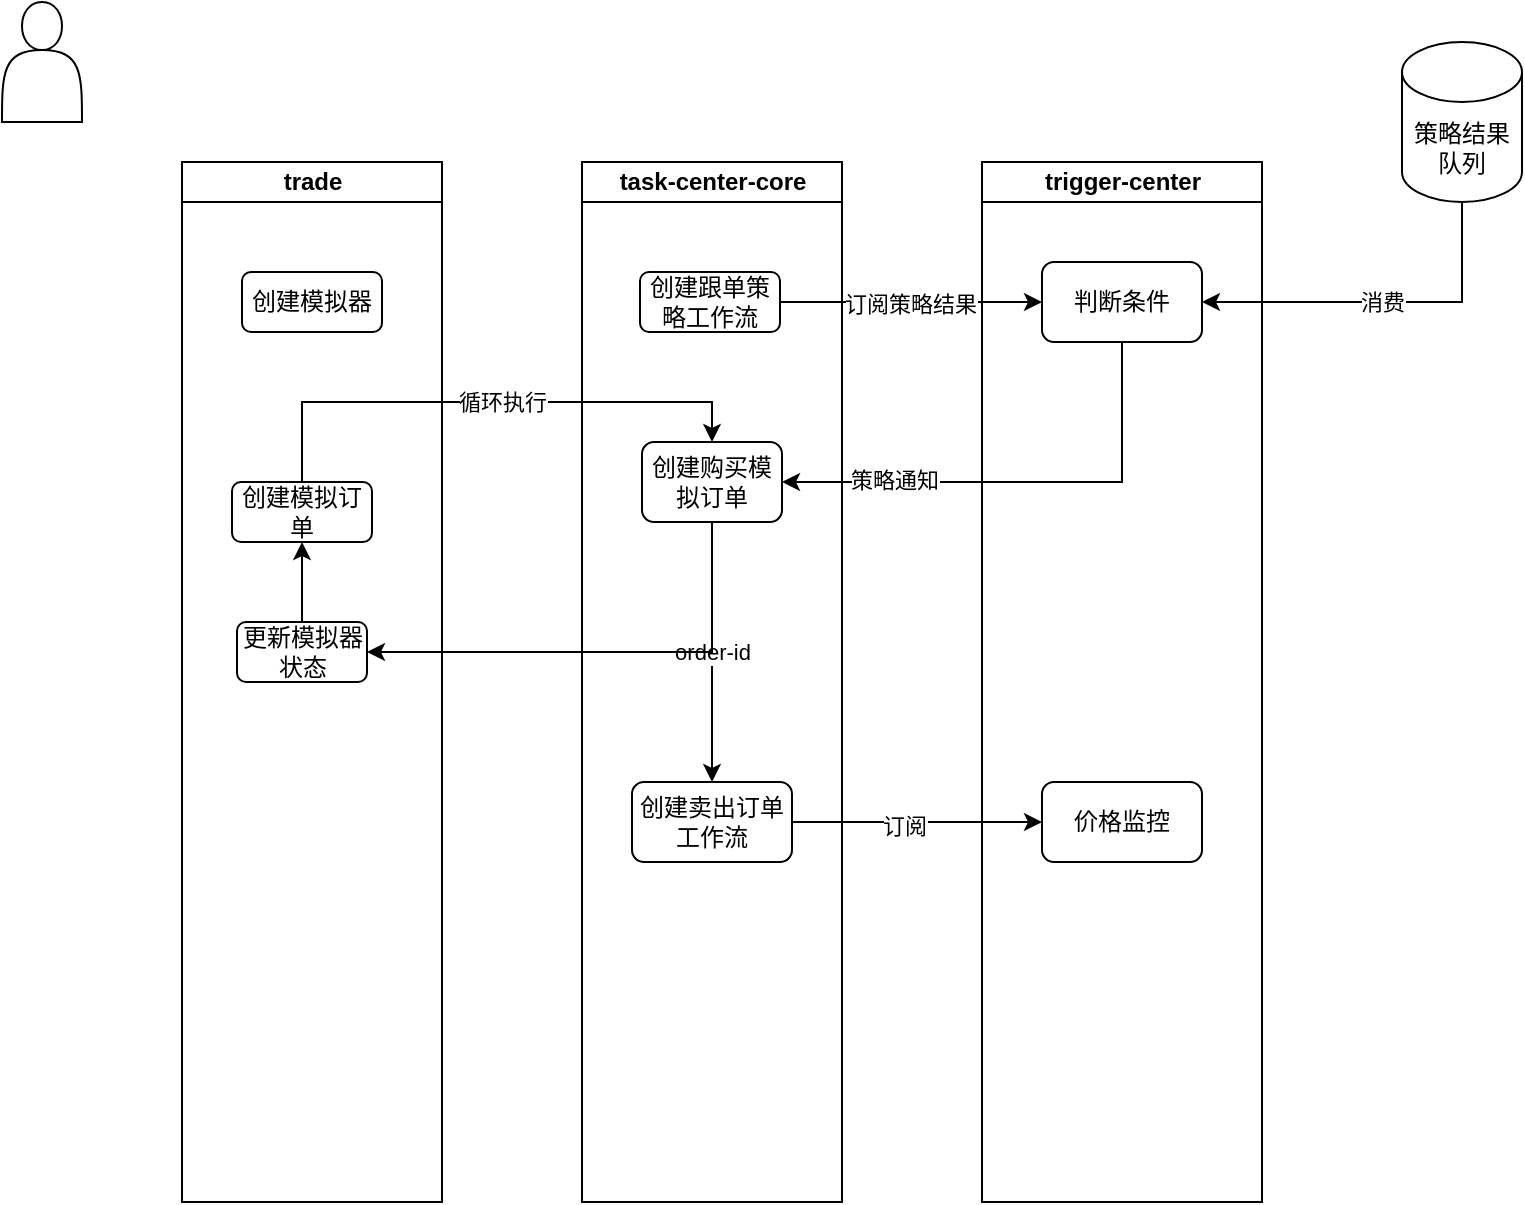 <mxfile version="27.1.1">
  <diagram name="第 1 页" id="Wm7DjzOjhY3zY5XrvVqz">
    <mxGraphModel dx="1410" dy="775" grid="1" gridSize="10" guides="1" tooltips="1" connect="1" arrows="1" fold="1" page="1" pageScale="1" pageWidth="827" pageHeight="1169" math="0" shadow="0">
      <root>
        <mxCell id="0" />
        <mxCell id="1" parent="0" />
        <mxCell id="tRNVDW8AJXRH3d491mD7-56" value="" style="shape=actor;whiteSpace=wrap;html=1;" vertex="1" parent="1">
          <mxGeometry x="40" y="60" width="40" height="60" as="geometry" />
        </mxCell>
        <mxCell id="tRNVDW8AJXRH3d491mD7-66" style="edgeStyle=orthogonalEdgeStyle;rounded=0;orthogonalLoop=1;jettySize=auto;html=1;exitX=0.5;exitY=1;exitDx=0;exitDy=0;exitPerimeter=0;entryX=1;entryY=0.5;entryDx=0;entryDy=0;" edge="1" parent="1" source="tRNVDW8AJXRH3d491mD7-62" target="tRNVDW8AJXRH3d491mD7-61">
          <mxGeometry relative="1" as="geometry" />
        </mxCell>
        <mxCell id="tRNVDW8AJXRH3d491mD7-70" value="消费" style="edgeLabel;html=1;align=center;verticalAlign=middle;resizable=0;points=[];" vertex="1" connectable="0" parent="tRNVDW8AJXRH3d491mD7-66">
          <mxGeometry relative="1" as="geometry">
            <mxPoint as="offset" />
          </mxGeometry>
        </mxCell>
        <mxCell id="tRNVDW8AJXRH3d491mD7-62" value="策略结果队列" style="shape=cylinder3;whiteSpace=wrap;html=1;boundedLbl=1;backgroundOutline=1;size=15;" vertex="1" parent="1">
          <mxGeometry x="740" y="80" width="60" height="80" as="geometry" />
        </mxCell>
        <mxCell id="tRNVDW8AJXRH3d491mD7-55" value="trigger-center" style="swimlane;startSize=20;html=1;" vertex="1" parent="1">
          <mxGeometry x="530" y="140" width="140" height="520" as="geometry" />
        </mxCell>
        <mxCell id="tRNVDW8AJXRH3d491mD7-61" value="判断条件" style="rounded=1;whiteSpace=wrap;html=1;" vertex="1" parent="tRNVDW8AJXRH3d491mD7-55">
          <mxGeometry x="30" y="50" width="80" height="40" as="geometry" />
        </mxCell>
        <mxCell id="tRNVDW8AJXRH3d491mD7-81" value="价格监控" style="rounded=1;whiteSpace=wrap;html=1;" vertex="1" parent="tRNVDW8AJXRH3d491mD7-55">
          <mxGeometry x="30" y="310" width="80" height="40" as="geometry" />
        </mxCell>
        <mxCell id="tRNVDW8AJXRH3d491mD7-63" style="edgeStyle=orthogonalEdgeStyle;rounded=0;orthogonalLoop=1;jettySize=auto;html=1;exitX=1;exitY=0.5;exitDx=0;exitDy=0;entryX=0;entryY=0.5;entryDx=0;entryDy=0;" edge="1" parent="1" source="tRNVDW8AJXRH3d491mD7-60" target="tRNVDW8AJXRH3d491mD7-61">
          <mxGeometry relative="1" as="geometry" />
        </mxCell>
        <mxCell id="tRNVDW8AJXRH3d491mD7-64" value="订阅策略结果" style="edgeLabel;html=1;align=center;verticalAlign=middle;resizable=0;points=[];" vertex="1" connectable="0" parent="tRNVDW8AJXRH3d491mD7-63">
          <mxGeometry x="-0.016" y="-1" relative="1" as="geometry">
            <mxPoint as="offset" />
          </mxGeometry>
        </mxCell>
        <mxCell id="tRNVDW8AJXRH3d491mD7-53" value="trade" style="swimlane;startSize=20;html=1;" vertex="1" parent="1">
          <mxGeometry x="130" y="140" width="130" height="520" as="geometry" />
        </mxCell>
        <mxCell id="tRNVDW8AJXRH3d491mD7-59" value="创建模拟器" style="rounded=1;whiteSpace=wrap;html=1;" vertex="1" parent="tRNVDW8AJXRH3d491mD7-53">
          <mxGeometry x="30" y="55" width="70" height="30" as="geometry" />
        </mxCell>
        <mxCell id="tRNVDW8AJXRH3d491mD7-87" style="edgeStyle=orthogonalEdgeStyle;rounded=0;orthogonalLoop=1;jettySize=auto;html=1;exitX=0.5;exitY=0;exitDx=0;exitDy=0;entryX=0.5;entryY=1;entryDx=0;entryDy=0;" edge="1" parent="tRNVDW8AJXRH3d491mD7-53" source="tRNVDW8AJXRH3d491mD7-75" target="tRNVDW8AJXRH3d491mD7-85">
          <mxGeometry relative="1" as="geometry" />
        </mxCell>
        <mxCell id="tRNVDW8AJXRH3d491mD7-75" value="更新模拟器状态" style="rounded=1;whiteSpace=wrap;html=1;" vertex="1" parent="tRNVDW8AJXRH3d491mD7-53">
          <mxGeometry x="27.5" y="230" width="65" height="30" as="geometry" />
        </mxCell>
        <mxCell id="tRNVDW8AJXRH3d491mD7-85" value="创建模拟订单" style="rounded=1;whiteSpace=wrap;html=1;" vertex="1" parent="tRNVDW8AJXRH3d491mD7-53">
          <mxGeometry x="25" y="160" width="70" height="30" as="geometry" />
        </mxCell>
        <mxCell id="tRNVDW8AJXRH3d491mD7-54" value="task-center-core" style="swimlane;startSize=20;html=1;" vertex="1" parent="1">
          <mxGeometry x="330" y="140" width="130" height="520" as="geometry" />
        </mxCell>
        <mxCell id="tRNVDW8AJXRH3d491mD7-60" value="创建跟单策略工作流" style="rounded=1;whiteSpace=wrap;html=1;" vertex="1" parent="tRNVDW8AJXRH3d491mD7-54">
          <mxGeometry x="29" y="55" width="70" height="30" as="geometry" />
        </mxCell>
        <mxCell id="tRNVDW8AJXRH3d491mD7-80" value="order-id" style="edgeStyle=orthogonalEdgeStyle;rounded=0;orthogonalLoop=1;jettySize=auto;html=1;exitX=0.5;exitY=1;exitDx=0;exitDy=0;entryX=0.5;entryY=0;entryDx=0;entryDy=0;" edge="1" parent="tRNVDW8AJXRH3d491mD7-54" source="tRNVDW8AJXRH3d491mD7-65" target="tRNVDW8AJXRH3d491mD7-79">
          <mxGeometry relative="1" as="geometry" />
        </mxCell>
        <mxCell id="tRNVDW8AJXRH3d491mD7-65" value="创建购买模拟订单" style="rounded=1;whiteSpace=wrap;html=1;" vertex="1" parent="tRNVDW8AJXRH3d491mD7-54">
          <mxGeometry x="30" y="140" width="70" height="40" as="geometry" />
        </mxCell>
        <mxCell id="tRNVDW8AJXRH3d491mD7-79" value="创建卖出订单工作流" style="rounded=1;whiteSpace=wrap;html=1;" vertex="1" parent="tRNVDW8AJXRH3d491mD7-54">
          <mxGeometry x="25" y="310" width="80" height="40" as="geometry" />
        </mxCell>
        <mxCell id="tRNVDW8AJXRH3d491mD7-68" style="edgeStyle=orthogonalEdgeStyle;rounded=0;orthogonalLoop=1;jettySize=auto;html=1;exitX=0.5;exitY=1;exitDx=0;exitDy=0;entryX=1;entryY=0.5;entryDx=0;entryDy=0;" edge="1" parent="1" source="tRNVDW8AJXRH3d491mD7-61" target="tRNVDW8AJXRH3d491mD7-65">
          <mxGeometry relative="1" as="geometry" />
        </mxCell>
        <mxCell id="tRNVDW8AJXRH3d491mD7-69" value="策略通知" style="edgeLabel;html=1;align=center;verticalAlign=middle;resizable=0;points=[];" vertex="1" connectable="0" parent="tRNVDW8AJXRH3d491mD7-68">
          <mxGeometry x="0.532" y="-1" relative="1" as="geometry">
            <mxPoint as="offset" />
          </mxGeometry>
        </mxCell>
        <mxCell id="tRNVDW8AJXRH3d491mD7-82" style="edgeStyle=orthogonalEdgeStyle;rounded=0;orthogonalLoop=1;jettySize=auto;html=1;exitX=1;exitY=0.5;exitDx=0;exitDy=0;entryX=0;entryY=0.5;entryDx=0;entryDy=0;" edge="1" parent="1" source="tRNVDW8AJXRH3d491mD7-79" target="tRNVDW8AJXRH3d491mD7-81">
          <mxGeometry relative="1" as="geometry" />
        </mxCell>
        <mxCell id="tRNVDW8AJXRH3d491mD7-83" value="订阅" style="edgeLabel;html=1;align=center;verticalAlign=middle;resizable=0;points=[];" vertex="1" connectable="0" parent="tRNVDW8AJXRH3d491mD7-82">
          <mxGeometry x="-0.104" y="-2" relative="1" as="geometry">
            <mxPoint as="offset" />
          </mxGeometry>
        </mxCell>
        <mxCell id="tRNVDW8AJXRH3d491mD7-86" style="edgeStyle=orthogonalEdgeStyle;rounded=0;orthogonalLoop=1;jettySize=auto;html=1;exitX=0.5;exitY=1;exitDx=0;exitDy=0;entryX=1;entryY=0.5;entryDx=0;entryDy=0;" edge="1" parent="1" source="tRNVDW8AJXRH3d491mD7-65" target="tRNVDW8AJXRH3d491mD7-75">
          <mxGeometry relative="1" as="geometry" />
        </mxCell>
        <mxCell id="tRNVDW8AJXRH3d491mD7-88" style="edgeStyle=orthogonalEdgeStyle;rounded=0;orthogonalLoop=1;jettySize=auto;html=1;exitX=0.5;exitY=0;exitDx=0;exitDy=0;entryX=0.5;entryY=0;entryDx=0;entryDy=0;" edge="1" parent="1" source="tRNVDW8AJXRH3d491mD7-85" target="tRNVDW8AJXRH3d491mD7-65">
          <mxGeometry relative="1" as="geometry" />
        </mxCell>
        <mxCell id="tRNVDW8AJXRH3d491mD7-89" value="循环执行" style="edgeLabel;html=1;align=center;verticalAlign=middle;resizable=0;points=[];" vertex="1" connectable="0" parent="tRNVDW8AJXRH3d491mD7-88">
          <mxGeometry x="0.057" relative="1" as="geometry">
            <mxPoint as="offset" />
          </mxGeometry>
        </mxCell>
      </root>
    </mxGraphModel>
  </diagram>
</mxfile>
